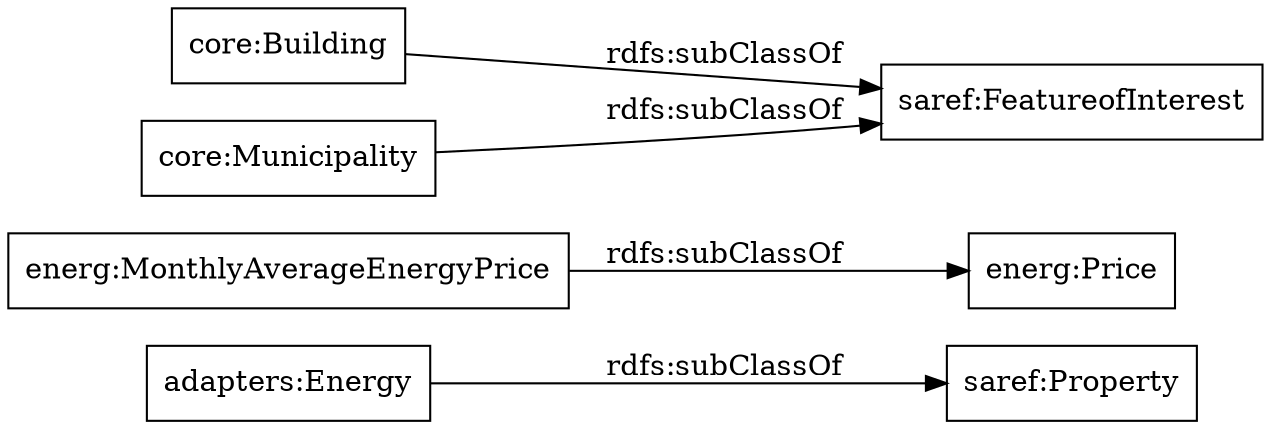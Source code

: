 digraph ar2dtool_diagram { 
rankdir=LR;
size="1000"
node [shape = rectangle, color="black"]; "saref:Property" "energ:Price" "core:Building" "core:Municipality" "energ:MonthlyAverageEnergyPrice" "saref:FeatureofInterest" "adapters:Energy" ; /*classes style*/
	"energ:MonthlyAverageEnergyPrice" -> "energ:Price" [ label = "rdfs:subClassOf" ];
	"core:Building" -> "saref:FeatureofInterest" [ label = "rdfs:subClassOf" ];
	"adapters:Energy" -> "saref:Property" [ label = "rdfs:subClassOf" ];
	"core:Municipality" -> "saref:FeatureofInterest" [ label = "rdfs:subClassOf" ];

}
